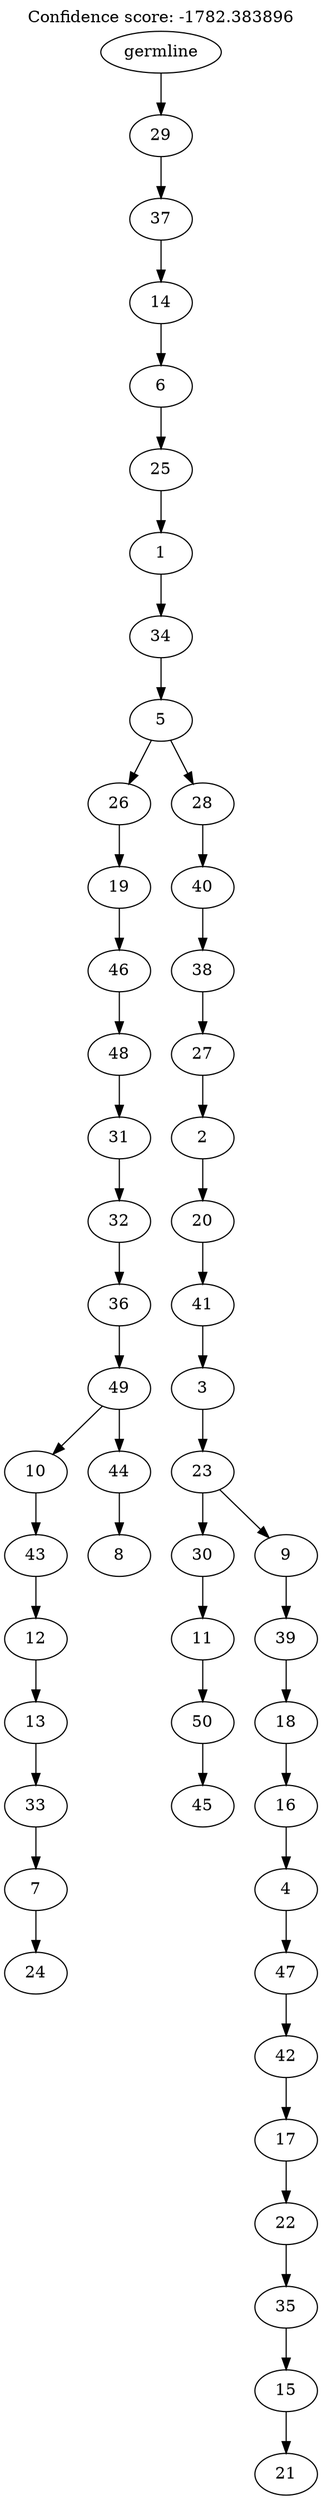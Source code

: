 digraph g {
	"49" -> "50";
	"50" [label="24"];
	"48" -> "49";
	"49" [label="7"];
	"47" -> "48";
	"48" [label="33"];
	"46" -> "47";
	"47" [label="13"];
	"45" -> "46";
	"46" [label="12"];
	"44" -> "45";
	"45" [label="43"];
	"42" -> "43";
	"43" [label="8"];
	"41" -> "42";
	"42" [label="44"];
	"41" -> "44";
	"44" [label="10"];
	"40" -> "41";
	"41" [label="49"];
	"39" -> "40";
	"40" [label="36"];
	"38" -> "39";
	"39" [label="32"];
	"37" -> "38";
	"38" [label="31"];
	"36" -> "37";
	"37" [label="48"];
	"35" -> "36";
	"36" [label="46"];
	"34" -> "35";
	"35" [label="19"];
	"32" -> "33";
	"33" [label="45"];
	"31" -> "32";
	"32" [label="50"];
	"30" -> "31";
	"31" [label="11"];
	"28" -> "29";
	"29" [label="21"];
	"27" -> "28";
	"28" [label="15"];
	"26" -> "27";
	"27" [label="35"];
	"25" -> "26";
	"26" [label="22"];
	"24" -> "25";
	"25" [label="17"];
	"23" -> "24";
	"24" [label="42"];
	"22" -> "23";
	"23" [label="47"];
	"21" -> "22";
	"22" [label="4"];
	"20" -> "21";
	"21" [label="16"];
	"19" -> "20";
	"20" [label="18"];
	"18" -> "19";
	"19" [label="39"];
	"17" -> "18";
	"18" [label="9"];
	"17" -> "30";
	"30" [label="30"];
	"16" -> "17";
	"17" [label="23"];
	"15" -> "16";
	"16" [label="3"];
	"14" -> "15";
	"15" [label="41"];
	"13" -> "14";
	"14" [label="20"];
	"12" -> "13";
	"13" [label="2"];
	"11" -> "12";
	"12" [label="27"];
	"10" -> "11";
	"11" [label="38"];
	"9" -> "10";
	"10" [label="40"];
	"8" -> "9";
	"9" [label="28"];
	"8" -> "34";
	"34" [label="26"];
	"7" -> "8";
	"8" [label="5"];
	"6" -> "7";
	"7" [label="34"];
	"5" -> "6";
	"6" [label="1"];
	"4" -> "5";
	"5" [label="25"];
	"3" -> "4";
	"4" [label="6"];
	"2" -> "3";
	"3" [label="14"];
	"1" -> "2";
	"2" [label="37"];
	"0" -> "1";
	"1" [label="29"];
	"0" [label="germline"];
	labelloc="t";
	label="Confidence score: -1782.383896";
}
